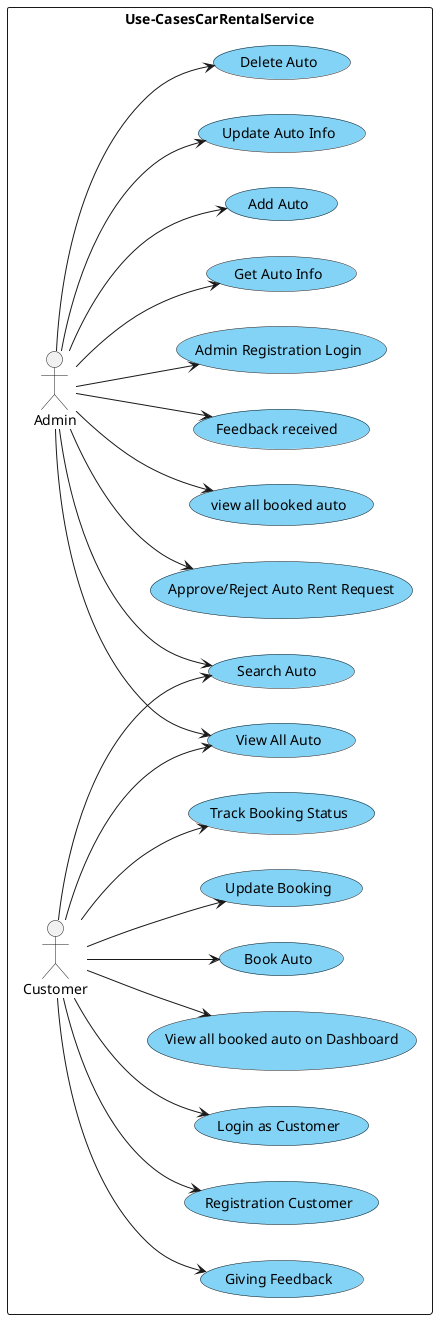 @startuml
left to right direction

rectangle Use-CasesCarRentalService{
(Admin Registration Login) as adminRegistrationLogin #83d3f6
(Get Auto Info) as info  #83d3f6
(Add Auto) as addAuto #83d3f6
(Update Auto Info) as updateAuto #83d3f6
(Delete Auto) as deleteAuto #83d3f6
(Search Auto ) as searchAuto #83d3f6
(Approve/Reject Auto Rent Request) as updateRejectRequest  #83d3f6
(View All Auto) as viewAuto  #83d3f6
(view all booked auto) as viewBookedAuto #83d3f6
(Feedback received ) as recdFeedback  #83d3f6

(Registration Customer) as registrationCustomer   #83d3f6
(Login as Customer) as customerLogin   #83d3f6
(View all booked auto on Dashboard) as viewMyBookedAuto  #83d3f6
(View All Auto) as viewAuto   #83d3f6
(Book Auto) as bookAuto  #83d3f6
(Update Booking) as updateBookingInfo    #83d3f6

(Search Auto ) as searchAuto   #83d3f6
(Track Booking Status) as trackBooking #83d3f6
(Giving Feedback) as giveFeedback #83d3f6

Admin --> adminRegistrationLogin
Admin --> info
Admin --> addAuto
Admin --> updateAuto
Admin --> deleteAuto
Admin --> searchAuto
Admin --> updateRejectRequest
Admin --> viewAuto
Admin --> viewBookedAuto
Admin --> recdFeedback

Customer --> registrationCustomer
Customer --> customerLogin
Customer -->  viewMyBookedAuto
Customer --> viewAuto
Customer --> bookAuto
Customer --> updateBookingInfo
Customer --> searchAuto
Customer --> trackBooking
Customer --> giveFeedback
@enduml

